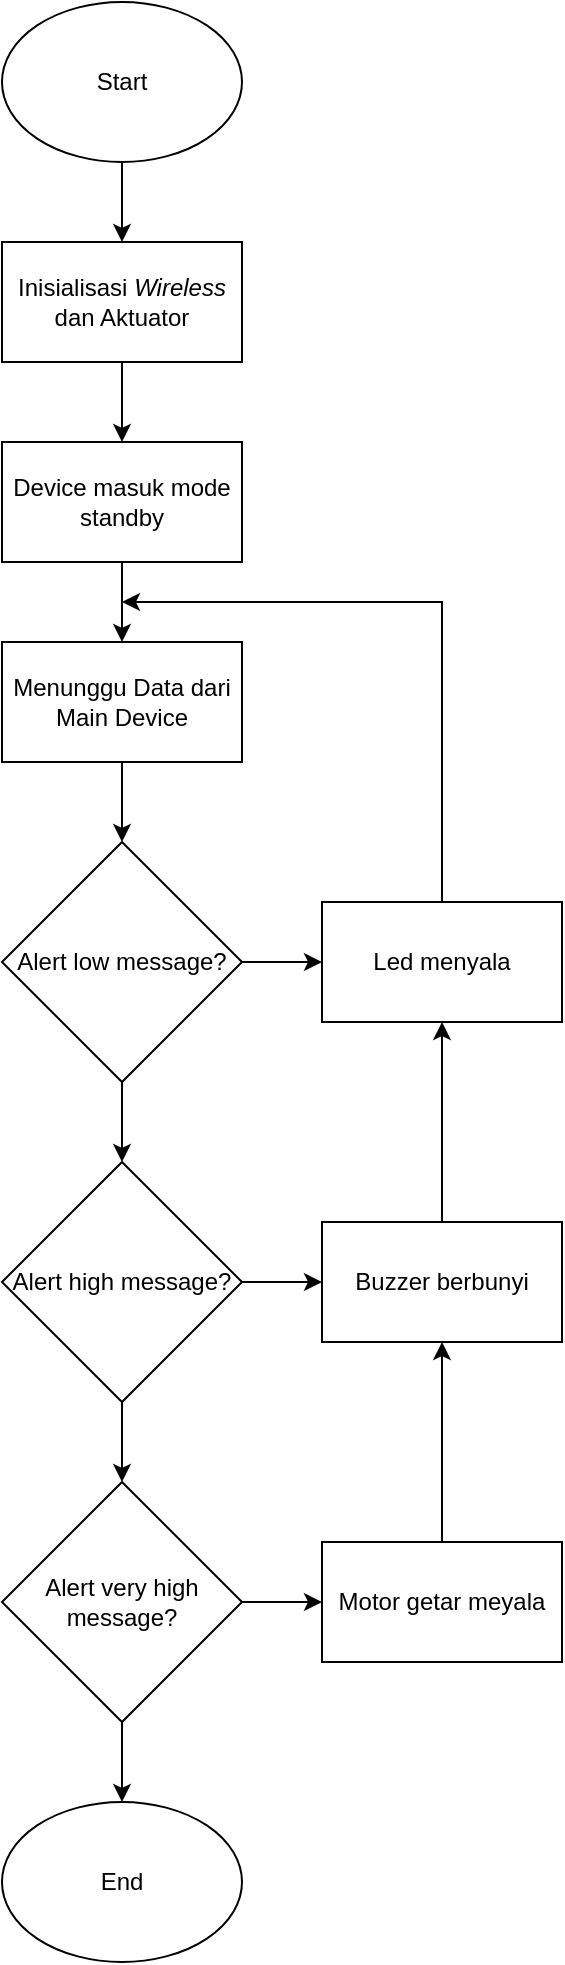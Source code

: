 <mxfile version="14.5.10" type="github">
  <diagram id="c6J7ImLt91YPju1M4k-5" name="Page-1">
    <mxGraphModel dx="1038" dy="557" grid="1" gridSize="10" guides="1" tooltips="1" connect="1" arrows="1" fold="1" page="1" pageScale="1" pageWidth="850" pageHeight="1100" math="0" shadow="0">
      <root>
        <mxCell id="0" />
        <mxCell id="1" parent="0" />
        <mxCell id="kBe0Ls7QX42MMypsDWJj-3" style="edgeStyle=orthogonalEdgeStyle;rounded=0;orthogonalLoop=1;jettySize=auto;html=1;exitX=0.5;exitY=1;exitDx=0;exitDy=0;entryX=0.5;entryY=0;entryDx=0;entryDy=0;" edge="1" parent="1" source="kBe0Ls7QX42MMypsDWJj-1" target="kBe0Ls7QX42MMypsDWJj-2">
          <mxGeometry relative="1" as="geometry" />
        </mxCell>
        <mxCell id="kBe0Ls7QX42MMypsDWJj-1" value="&lt;div&gt;Start&lt;/div&gt;" style="ellipse;whiteSpace=wrap;html=1;" vertex="1" parent="1">
          <mxGeometry x="120" y="40" width="120" height="80" as="geometry" />
        </mxCell>
        <mxCell id="kBe0Ls7QX42MMypsDWJj-5" value="" style="edgeStyle=orthogonalEdgeStyle;rounded=0;orthogonalLoop=1;jettySize=auto;html=1;" edge="1" parent="1" source="kBe0Ls7QX42MMypsDWJj-2" target="kBe0Ls7QX42MMypsDWJj-4">
          <mxGeometry relative="1" as="geometry" />
        </mxCell>
        <mxCell id="kBe0Ls7QX42MMypsDWJj-2" value="&lt;div&gt;Inisialisasi &lt;i&gt;Wireless&lt;/i&gt; dan Aktuator &lt;br&gt;&lt;/div&gt;" style="rounded=0;whiteSpace=wrap;html=1;" vertex="1" parent="1">
          <mxGeometry x="120" y="160" width="120" height="60" as="geometry" />
        </mxCell>
        <mxCell id="kBe0Ls7QX42MMypsDWJj-7" value="" style="edgeStyle=orthogonalEdgeStyle;rounded=0;orthogonalLoop=1;jettySize=auto;html=1;" edge="1" parent="1" source="kBe0Ls7QX42MMypsDWJj-4" target="kBe0Ls7QX42MMypsDWJj-6">
          <mxGeometry relative="1" as="geometry" />
        </mxCell>
        <mxCell id="kBe0Ls7QX42MMypsDWJj-4" value="Device masuk mode standby" style="whiteSpace=wrap;html=1;rounded=0;" vertex="1" parent="1">
          <mxGeometry x="120" y="260" width="120" height="60" as="geometry" />
        </mxCell>
        <mxCell id="kBe0Ls7QX42MMypsDWJj-9" style="edgeStyle=orthogonalEdgeStyle;rounded=0;orthogonalLoop=1;jettySize=auto;html=1;exitX=0.5;exitY=1;exitDx=0;exitDy=0;entryX=0.5;entryY=0;entryDx=0;entryDy=0;" edge="1" parent="1" source="kBe0Ls7QX42MMypsDWJj-6" target="kBe0Ls7QX42MMypsDWJj-8">
          <mxGeometry relative="1" as="geometry" />
        </mxCell>
        <mxCell id="kBe0Ls7QX42MMypsDWJj-6" value="Menunggu Data dari Main Device" style="whiteSpace=wrap;html=1;rounded=0;" vertex="1" parent="1">
          <mxGeometry x="120" y="360" width="120" height="60" as="geometry" />
        </mxCell>
        <mxCell id="kBe0Ls7QX42MMypsDWJj-11" style="edgeStyle=orthogonalEdgeStyle;rounded=0;orthogonalLoop=1;jettySize=auto;html=1;exitX=1;exitY=0.5;exitDx=0;exitDy=0;entryX=0;entryY=0.5;entryDx=0;entryDy=0;" edge="1" parent="1" source="kBe0Ls7QX42MMypsDWJj-8" target="kBe0Ls7QX42MMypsDWJj-10">
          <mxGeometry relative="1" as="geometry" />
        </mxCell>
        <mxCell id="kBe0Ls7QX42MMypsDWJj-13" style="edgeStyle=orthogonalEdgeStyle;rounded=0;orthogonalLoop=1;jettySize=auto;html=1;exitX=0.5;exitY=1;exitDx=0;exitDy=0;entryX=0.5;entryY=0;entryDx=0;entryDy=0;" edge="1" parent="1" source="kBe0Ls7QX42MMypsDWJj-8" target="kBe0Ls7QX42MMypsDWJj-12">
          <mxGeometry relative="1" as="geometry" />
        </mxCell>
        <mxCell id="kBe0Ls7QX42MMypsDWJj-8" value="Alert low message?" style="rhombus;whiteSpace=wrap;html=1;" vertex="1" parent="1">
          <mxGeometry x="120" y="460" width="120" height="120" as="geometry" />
        </mxCell>
        <mxCell id="kBe0Ls7QX42MMypsDWJj-24" style="edgeStyle=orthogonalEdgeStyle;rounded=0;orthogonalLoop=1;jettySize=auto;html=1;exitX=0.5;exitY=0;exitDx=0;exitDy=0;" edge="1" parent="1" source="kBe0Ls7QX42MMypsDWJj-10">
          <mxGeometry relative="1" as="geometry">
            <mxPoint x="180" y="340" as="targetPoint" />
            <Array as="points">
              <mxPoint x="340" y="340" />
            </Array>
          </mxGeometry>
        </mxCell>
        <mxCell id="kBe0Ls7QX42MMypsDWJj-10" value="Led menyala" style="rounded=0;whiteSpace=wrap;html=1;" vertex="1" parent="1">
          <mxGeometry x="280" y="490" width="120" height="60" as="geometry" />
        </mxCell>
        <mxCell id="kBe0Ls7QX42MMypsDWJj-15" style="edgeStyle=orthogonalEdgeStyle;rounded=0;orthogonalLoop=1;jettySize=auto;html=1;exitX=1;exitY=0.5;exitDx=0;exitDy=0;entryX=0;entryY=0.5;entryDx=0;entryDy=0;" edge="1" parent="1" source="kBe0Ls7QX42MMypsDWJj-12" target="kBe0Ls7QX42MMypsDWJj-14">
          <mxGeometry relative="1" as="geometry" />
        </mxCell>
        <mxCell id="kBe0Ls7QX42MMypsDWJj-18" style="edgeStyle=orthogonalEdgeStyle;rounded=0;orthogonalLoop=1;jettySize=auto;html=1;exitX=0.5;exitY=1;exitDx=0;exitDy=0;entryX=0.5;entryY=0;entryDx=0;entryDy=0;" edge="1" parent="1" source="kBe0Ls7QX42MMypsDWJj-12" target="kBe0Ls7QX42MMypsDWJj-16">
          <mxGeometry relative="1" as="geometry" />
        </mxCell>
        <mxCell id="kBe0Ls7QX42MMypsDWJj-12" value="Alert high message?" style="rhombus;whiteSpace=wrap;html=1;" vertex="1" parent="1">
          <mxGeometry x="120" y="620" width="120" height="120" as="geometry" />
        </mxCell>
        <mxCell id="kBe0Ls7QX42MMypsDWJj-23" style="edgeStyle=orthogonalEdgeStyle;rounded=0;orthogonalLoop=1;jettySize=auto;html=1;exitX=0.5;exitY=0;exitDx=0;exitDy=0;entryX=0.5;entryY=1;entryDx=0;entryDy=0;" edge="1" parent="1" source="kBe0Ls7QX42MMypsDWJj-14" target="kBe0Ls7QX42MMypsDWJj-10">
          <mxGeometry relative="1" as="geometry" />
        </mxCell>
        <mxCell id="kBe0Ls7QX42MMypsDWJj-14" value="Buzzer berbunyi" style="rounded=0;whiteSpace=wrap;html=1;" vertex="1" parent="1">
          <mxGeometry x="280" y="650" width="120" height="60" as="geometry" />
        </mxCell>
        <mxCell id="kBe0Ls7QX42MMypsDWJj-19" style="edgeStyle=orthogonalEdgeStyle;rounded=0;orthogonalLoop=1;jettySize=auto;html=1;exitX=1;exitY=0.5;exitDx=0;exitDy=0;entryX=0;entryY=0.5;entryDx=0;entryDy=0;" edge="1" parent="1" source="kBe0Ls7QX42MMypsDWJj-16" target="kBe0Ls7QX42MMypsDWJj-17">
          <mxGeometry relative="1" as="geometry" />
        </mxCell>
        <mxCell id="kBe0Ls7QX42MMypsDWJj-21" style="edgeStyle=orthogonalEdgeStyle;rounded=0;orthogonalLoop=1;jettySize=auto;html=1;exitX=0.5;exitY=1;exitDx=0;exitDy=0;entryX=0.5;entryY=0;entryDx=0;entryDy=0;" edge="1" parent="1" source="kBe0Ls7QX42MMypsDWJj-16" target="kBe0Ls7QX42MMypsDWJj-20">
          <mxGeometry relative="1" as="geometry" />
        </mxCell>
        <mxCell id="kBe0Ls7QX42MMypsDWJj-16" value="Alert very high message?" style="rhombus;whiteSpace=wrap;html=1;" vertex="1" parent="1">
          <mxGeometry x="120" y="780" width="120" height="120" as="geometry" />
        </mxCell>
        <mxCell id="kBe0Ls7QX42MMypsDWJj-22" style="edgeStyle=orthogonalEdgeStyle;rounded=0;orthogonalLoop=1;jettySize=auto;html=1;exitX=0.5;exitY=0;exitDx=0;exitDy=0;entryX=0.5;entryY=1;entryDx=0;entryDy=0;" edge="1" parent="1" source="kBe0Ls7QX42MMypsDWJj-17" target="kBe0Ls7QX42MMypsDWJj-14">
          <mxGeometry relative="1" as="geometry" />
        </mxCell>
        <mxCell id="kBe0Ls7QX42MMypsDWJj-17" value="Motor getar meyala" style="rounded=0;whiteSpace=wrap;html=1;" vertex="1" parent="1">
          <mxGeometry x="280" y="810" width="120" height="60" as="geometry" />
        </mxCell>
        <mxCell id="kBe0Ls7QX42MMypsDWJj-20" value="End" style="ellipse;whiteSpace=wrap;html=1;" vertex="1" parent="1">
          <mxGeometry x="120" y="940" width="120" height="80" as="geometry" />
        </mxCell>
      </root>
    </mxGraphModel>
  </diagram>
</mxfile>
